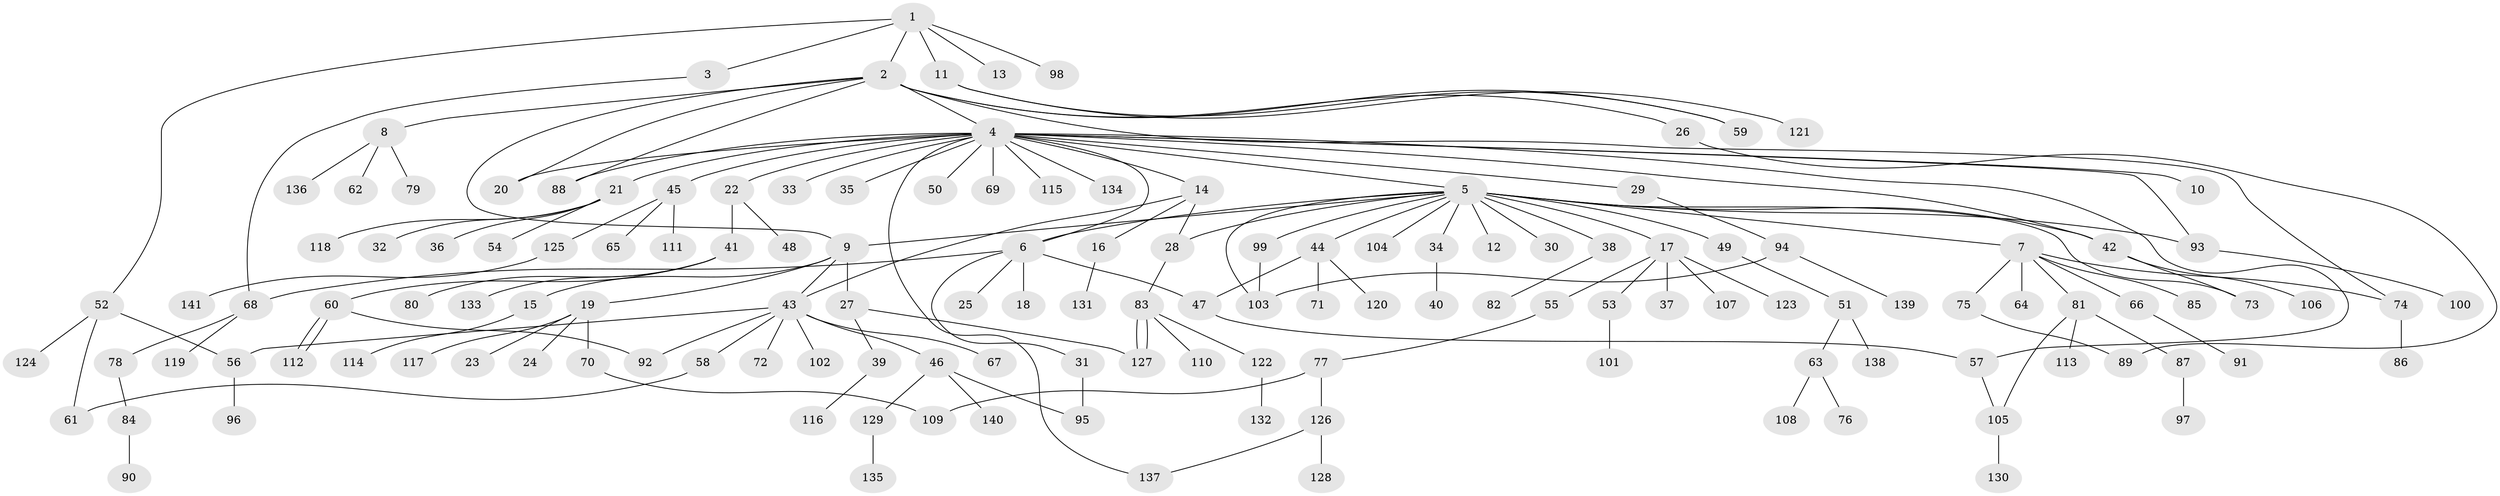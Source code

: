 // coarse degree distribution, {8: 0.019230769230769232, 11: 0.009615384615384616, 2: 0.21153846153846154, 20: 0.009615384615384616, 17: 0.009615384615384616, 6: 0.028846153846153848, 1: 0.5288461538461539, 3: 0.09615384615384616, 4: 0.04807692307692308, 5: 0.028846153846153848, 10: 0.009615384615384616}
// Generated by graph-tools (version 1.1) at 2025/23/03/03/25 07:23:52]
// undirected, 141 vertices, 167 edges
graph export_dot {
graph [start="1"]
  node [color=gray90,style=filled];
  1;
  2;
  3;
  4;
  5;
  6;
  7;
  8;
  9;
  10;
  11;
  12;
  13;
  14;
  15;
  16;
  17;
  18;
  19;
  20;
  21;
  22;
  23;
  24;
  25;
  26;
  27;
  28;
  29;
  30;
  31;
  32;
  33;
  34;
  35;
  36;
  37;
  38;
  39;
  40;
  41;
  42;
  43;
  44;
  45;
  46;
  47;
  48;
  49;
  50;
  51;
  52;
  53;
  54;
  55;
  56;
  57;
  58;
  59;
  60;
  61;
  62;
  63;
  64;
  65;
  66;
  67;
  68;
  69;
  70;
  71;
  72;
  73;
  74;
  75;
  76;
  77;
  78;
  79;
  80;
  81;
  82;
  83;
  84;
  85;
  86;
  87;
  88;
  89;
  90;
  91;
  92;
  93;
  94;
  95;
  96;
  97;
  98;
  99;
  100;
  101;
  102;
  103;
  104;
  105;
  106;
  107;
  108;
  109;
  110;
  111;
  112;
  113;
  114;
  115;
  116;
  117;
  118;
  119;
  120;
  121;
  122;
  123;
  124;
  125;
  126;
  127;
  128;
  129;
  130;
  131;
  132;
  133;
  134;
  135;
  136;
  137;
  138;
  139;
  140;
  141;
  1 -- 2;
  1 -- 3;
  1 -- 11;
  1 -- 13;
  1 -- 52;
  1 -- 98;
  2 -- 4;
  2 -- 8;
  2 -- 9;
  2 -- 20;
  2 -- 26;
  2 -- 59;
  2 -- 74;
  2 -- 88;
  3 -- 68;
  4 -- 5;
  4 -- 6;
  4 -- 10;
  4 -- 14;
  4 -- 20;
  4 -- 21;
  4 -- 22;
  4 -- 29;
  4 -- 33;
  4 -- 35;
  4 -- 42;
  4 -- 45;
  4 -- 50;
  4 -- 57;
  4 -- 69;
  4 -- 88;
  4 -- 93;
  4 -- 115;
  4 -- 134;
  4 -- 137;
  5 -- 6;
  5 -- 7;
  5 -- 9;
  5 -- 12;
  5 -- 17;
  5 -- 28;
  5 -- 30;
  5 -- 34;
  5 -- 38;
  5 -- 42;
  5 -- 44;
  5 -- 49;
  5 -- 73;
  5 -- 93;
  5 -- 99;
  5 -- 103;
  5 -- 104;
  6 -- 18;
  6 -- 25;
  6 -- 31;
  6 -- 47;
  6 -- 68;
  7 -- 64;
  7 -- 66;
  7 -- 74;
  7 -- 75;
  7 -- 81;
  7 -- 85;
  8 -- 62;
  8 -- 79;
  8 -- 136;
  9 -- 15;
  9 -- 19;
  9 -- 27;
  9 -- 43;
  11 -- 59;
  11 -- 121;
  14 -- 16;
  14 -- 28;
  14 -- 43;
  15 -- 114;
  16 -- 131;
  17 -- 37;
  17 -- 53;
  17 -- 55;
  17 -- 107;
  17 -- 123;
  19 -- 23;
  19 -- 24;
  19 -- 70;
  19 -- 117;
  21 -- 32;
  21 -- 36;
  21 -- 54;
  21 -- 118;
  22 -- 41;
  22 -- 48;
  26 -- 89;
  27 -- 39;
  27 -- 127;
  28 -- 83;
  29 -- 94;
  31 -- 95;
  34 -- 40;
  38 -- 82;
  39 -- 116;
  41 -- 60;
  41 -- 80;
  41 -- 133;
  42 -- 73;
  42 -- 106;
  43 -- 46;
  43 -- 56;
  43 -- 58;
  43 -- 67;
  43 -- 72;
  43 -- 92;
  43 -- 102;
  44 -- 47;
  44 -- 71;
  44 -- 120;
  45 -- 65;
  45 -- 111;
  45 -- 125;
  46 -- 95;
  46 -- 129;
  46 -- 140;
  47 -- 57;
  49 -- 51;
  51 -- 63;
  51 -- 138;
  52 -- 56;
  52 -- 61;
  52 -- 124;
  53 -- 101;
  55 -- 77;
  56 -- 96;
  57 -- 105;
  58 -- 61;
  60 -- 92;
  60 -- 112;
  60 -- 112;
  63 -- 76;
  63 -- 108;
  66 -- 91;
  68 -- 78;
  68 -- 119;
  70 -- 109;
  74 -- 86;
  75 -- 89;
  77 -- 109;
  77 -- 126;
  78 -- 84;
  81 -- 87;
  81 -- 105;
  81 -- 113;
  83 -- 110;
  83 -- 122;
  83 -- 127;
  83 -- 127;
  84 -- 90;
  87 -- 97;
  93 -- 100;
  94 -- 103;
  94 -- 139;
  99 -- 103;
  105 -- 130;
  122 -- 132;
  125 -- 141;
  126 -- 128;
  126 -- 137;
  129 -- 135;
}
